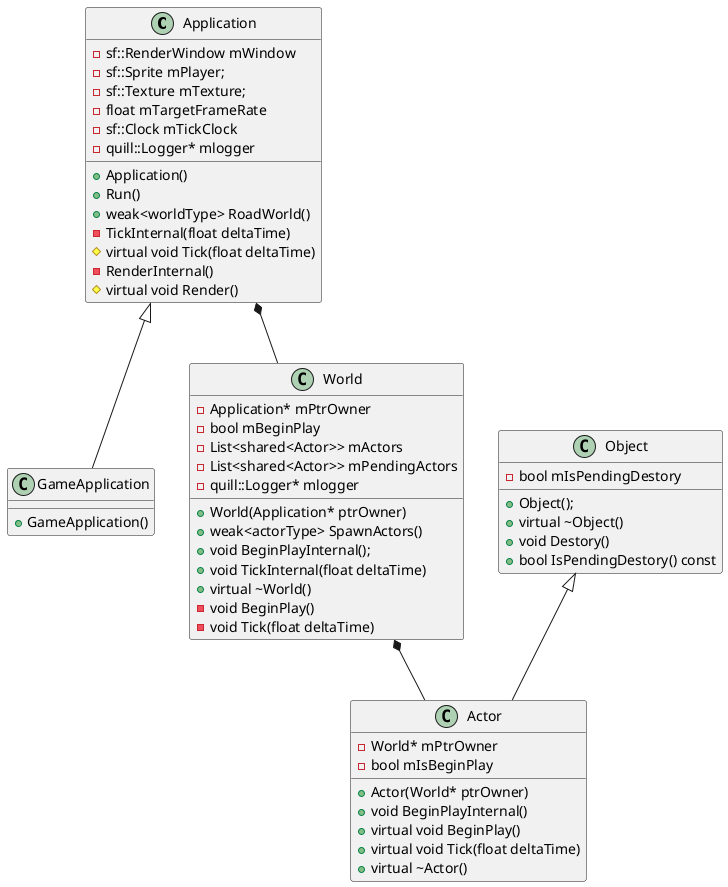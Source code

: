 @startuml

class Application{
	-sf::RenderWindow mWindow
	-sf::Sprite mPlayer;
	-sf::Texture mTexture;
	-float mTargetFrameRate
	-sf::Clock mTickClock
	-quill::Logger* mlogger
	+Application()
	+Run()
	+weak<worldType> RoadWorld()
	-TickInternal(float deltaTime)
	#virtual void Tick(float deltaTime)
	-RenderInternal()
	#virtual void Render()
}

class GameApplication{
	+GameApplication()
}

class World{
	-Application* mPtrOwner
	-bool mBeginPlay
	-List<shared<Actor>> mActors
	-List<shared<Actor>> mPendingActors
	-quill::Logger* mlogger
	+World(Application* ptrOwner)
	+weak<actorType> SpawnActors()
	+void BeginPlayInternal();
	+void TickInternal(float deltaTime)
	+virtual ~World()
    -void BeginPlay()	
	-void Tick(float deltaTime)
}	

class Object{
	-bool mIsPendingDestory
	+Object();
	+virtual ~Object()
	+void Destory()
	+bool IsPendingDestory() const
}

class Actor{
	-World* mPtrOwner
	-bool mIsBeginPlay
	+Actor(World* ptrOwner)
	+void BeginPlayInternal()
	+virtual void BeginPlay()
	+virtual void Tick(float deltaTime)
	+virtual ~Actor()
}

Application <|--GameApplication
Application *--World
World *--Actor
Object <|--Actor

@enduml
